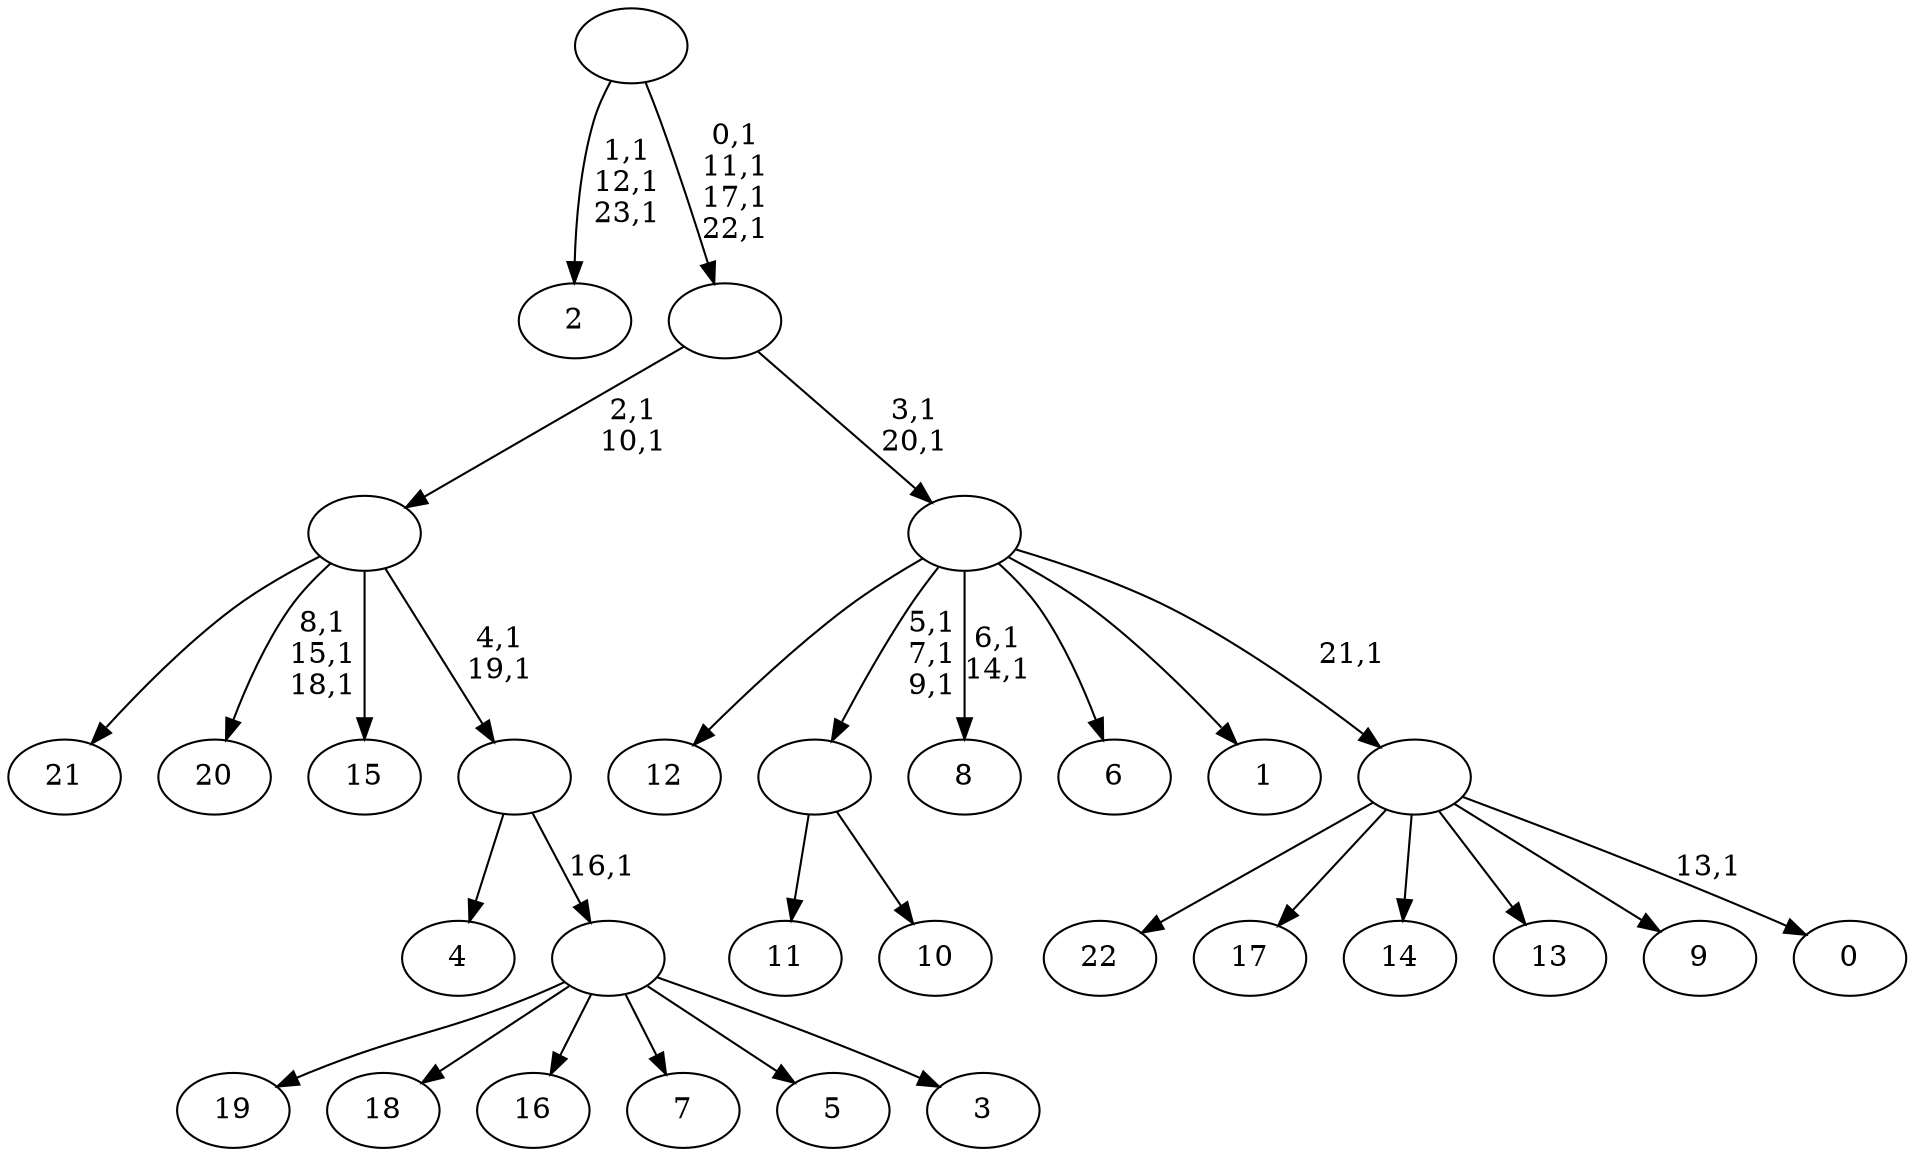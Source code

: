 digraph T {
	47 [label="22"]
	46 [label="21"]
	45 [label="20"]
	41 [label="19"]
	40 [label="18"]
	39 [label="17"]
	38 [label="16"]
	37 [label="15"]
	36 [label="14"]
	35 [label="13"]
	34 [label="12"]
	33 [label="11"]
	32 [label="10"]
	31 [label=""]
	28 [label="9"]
	27 [label="8"]
	24 [label="7"]
	23 [label="6"]
	22 [label="5"]
	21 [label="4"]
	20 [label="3"]
	19 [label=""]
	18 [label=""]
	16 [label=""]
	14 [label="2"]
	10 [label="1"]
	9 [label="0"]
	7 [label=""]
	6 [label=""]
	4 [label=""]
	0 [label=""]
	31 -> 33 [label=""]
	31 -> 32 [label=""]
	19 -> 41 [label=""]
	19 -> 40 [label=""]
	19 -> 38 [label=""]
	19 -> 24 [label=""]
	19 -> 22 [label=""]
	19 -> 20 [label=""]
	18 -> 21 [label=""]
	18 -> 19 [label="16,1"]
	16 -> 18 [label="4,1\n19,1"]
	16 -> 45 [label="8,1\n15,1\n18,1"]
	16 -> 46 [label=""]
	16 -> 37 [label=""]
	7 -> 9 [label="13,1"]
	7 -> 47 [label=""]
	7 -> 39 [label=""]
	7 -> 36 [label=""]
	7 -> 35 [label=""]
	7 -> 28 [label=""]
	6 -> 27 [label="6,1\n14,1"]
	6 -> 31 [label="5,1\n7,1\n9,1"]
	6 -> 34 [label=""]
	6 -> 23 [label=""]
	6 -> 10 [label=""]
	6 -> 7 [label="21,1"]
	4 -> 6 [label="3,1\n20,1"]
	4 -> 16 [label="2,1\n10,1"]
	0 -> 4 [label="0,1\n11,1\n17,1\n22,1"]
	0 -> 14 [label="1,1\n12,1\n23,1"]
}
